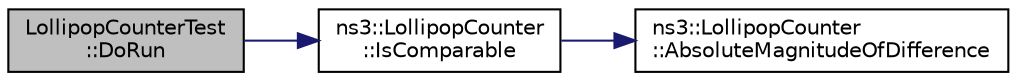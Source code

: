 digraph "LollipopCounterTest::DoRun"
{
 // LATEX_PDF_SIZE
  edge [fontname="Helvetica",fontsize="10",labelfontname="Helvetica",labelfontsize="10"];
  node [fontname="Helvetica",fontsize="10",shape=record];
  rankdir="LR";
  Node1 [label="LollipopCounterTest\l::DoRun",height=0.2,width=0.4,color="black", fillcolor="grey75", style="filled", fontcolor="black",tooltip="Implementation to actually run this TestCase."];
  Node1 -> Node2 [color="midnightblue",fontsize="10",style="solid",fontname="Helvetica"];
  Node2 [label="ns3::LollipopCounter\l::IsComparable",height=0.2,width=0.4,color="black", fillcolor="white", style="filled",URL="$classns3_1_1_lollipop_counter.html#aea15148623dc8d42a8d923f4c7cc6174",tooltip="Checks if two counters are comparable (i.e., not desynchronized)."];
  Node2 -> Node3 [color="midnightblue",fontsize="10",style="solid",fontname="Helvetica"];
  Node3 [label="ns3::LollipopCounter\l::AbsoluteMagnitudeOfDifference",height=0.2,width=0.4,color="black", fillcolor="white", style="filled",URL="$classns3_1_1_lollipop_counter.html#ad42daa00a15d446c24e55220941dd282",tooltip="Compute the Absolute Magnitude Of Difference between two counters."];
}

